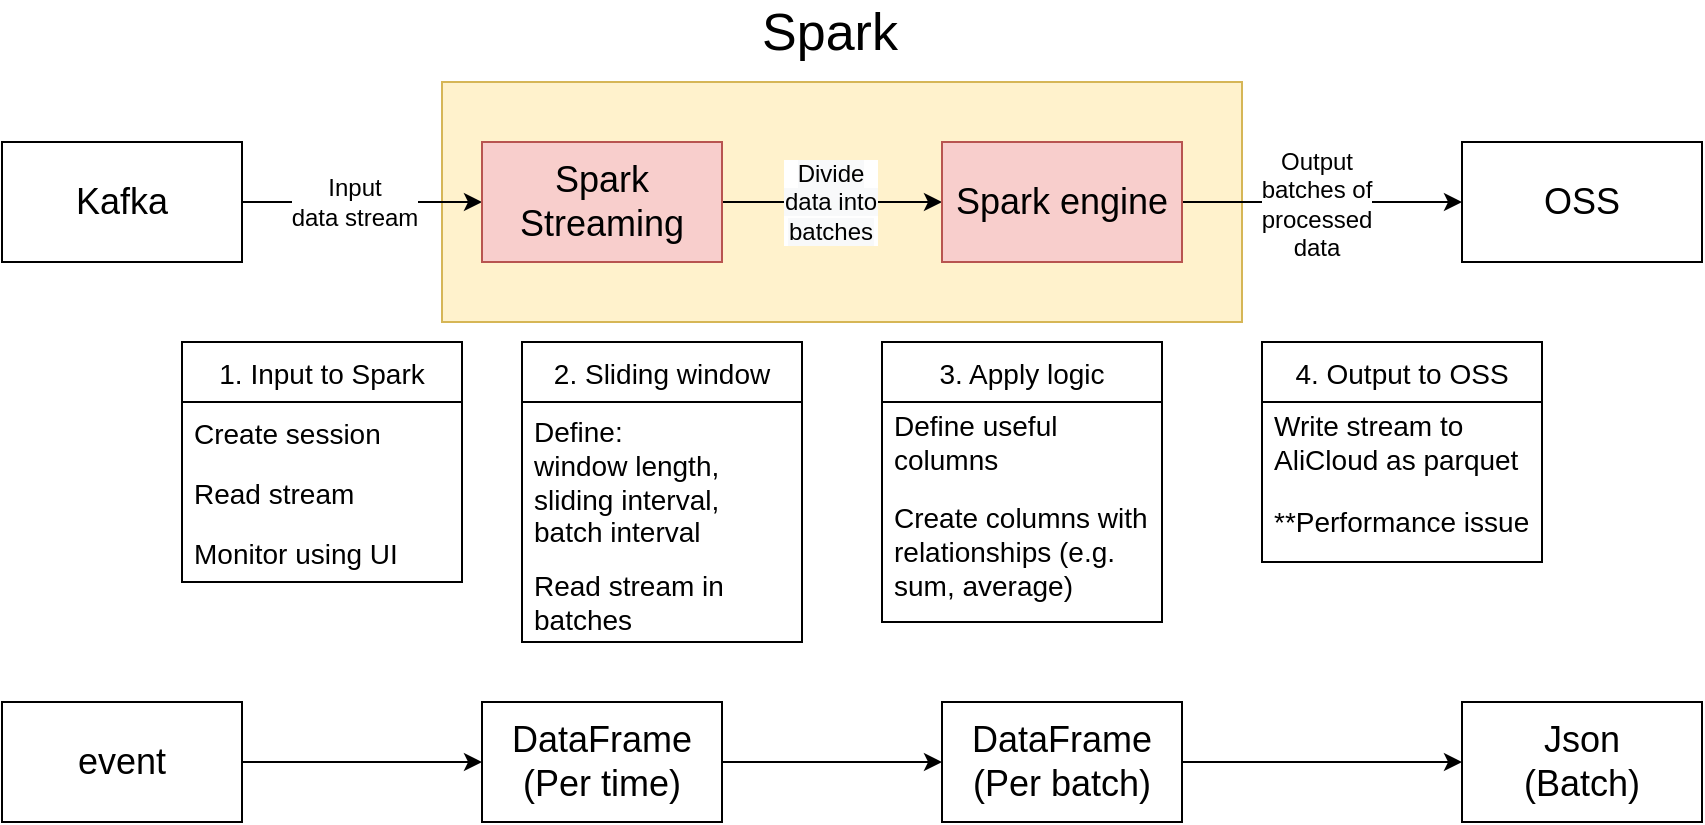 <mxfile version="15.8.9" type="github">
  <diagram id="oD7USScEUBKT-Afy-Ol1" name="Page-1">
    <mxGraphModel dx="1426" dy="1942" grid="1" gridSize="10" guides="1" tooltips="1" connect="1" arrows="1" fold="1" page="1" pageScale="1" pageWidth="827" pageHeight="1169" math="0" shadow="0">
      <root>
        <mxCell id="0" />
        <mxCell id="1" parent="0" />
        <mxCell id="8uS4dwk1S0mfI39mXYLx-16" value="" style="rounded=0;whiteSpace=wrap;html=1;fontSize=12;fillColor=#fff2cc;strokeColor=#d6b656;" vertex="1" parent="1">
          <mxGeometry x="250" width="400" height="120" as="geometry" />
        </mxCell>
        <mxCell id="8uS4dwk1S0mfI39mXYLx-5" style="edgeStyle=orthogonalEdgeStyle;rounded=0;orthogonalLoop=1;jettySize=auto;html=1;entryX=0;entryY=0.5;entryDx=0;entryDy=0;fontSize=18;exitX=1;exitY=0.5;exitDx=0;exitDy=0;" edge="1" parent="1" source="8uS4dwk1S0mfI39mXYLx-7" target="8uS4dwk1S0mfI39mXYLx-4">
          <mxGeometry relative="1" as="geometry">
            <mxPoint x="690" y="60" as="sourcePoint" />
          </mxGeometry>
        </mxCell>
        <mxCell id="8uS4dwk1S0mfI39mXYLx-14" value="Output&lt;br&gt;batches of&lt;br&gt;processed&lt;br&gt;data" style="edgeLabel;html=1;align=center;verticalAlign=middle;resizable=0;points=[];fontSize=12;" vertex="1" connectable="0" parent="8uS4dwk1S0mfI39mXYLx-5">
          <mxGeometry x="-0.043" y="-1" relative="1" as="geometry">
            <mxPoint as="offset" />
          </mxGeometry>
        </mxCell>
        <mxCell id="8uS4dwk1S0mfI39mXYLx-3" style="edgeStyle=orthogonalEdgeStyle;rounded=0;orthogonalLoop=1;jettySize=auto;html=1;fontSize=18;entryX=0;entryY=0.5;entryDx=0;entryDy=0;" edge="1" parent="1" source="8uS4dwk1S0mfI39mXYLx-2" target="8uS4dwk1S0mfI39mXYLx-6">
          <mxGeometry relative="1" as="geometry">
            <mxPoint x="230" y="60" as="targetPoint" />
          </mxGeometry>
        </mxCell>
        <mxCell id="8uS4dwk1S0mfI39mXYLx-12" value="Input&lt;br&gt;data stream" style="edgeLabel;html=1;align=center;verticalAlign=middle;resizable=0;points=[];fontSize=12;" vertex="1" connectable="0" parent="8uS4dwk1S0mfI39mXYLx-3">
          <mxGeometry x="-0.071" relative="1" as="geometry">
            <mxPoint as="offset" />
          </mxGeometry>
        </mxCell>
        <mxCell id="8uS4dwk1S0mfI39mXYLx-2" value="&lt;font style=&quot;font-size: 18px&quot;&gt;Kafka&lt;/font&gt;" style="rounded=0;whiteSpace=wrap;html=1;" vertex="1" parent="1">
          <mxGeometry x="30" y="30" width="120" height="60" as="geometry" />
        </mxCell>
        <mxCell id="8uS4dwk1S0mfI39mXYLx-4" value="OSS" style="rounded=0;whiteSpace=wrap;html=1;fontSize=18;" vertex="1" parent="1">
          <mxGeometry x="760" y="30" width="120" height="60" as="geometry" />
        </mxCell>
        <mxCell id="8uS4dwk1S0mfI39mXYLx-8" style="edgeStyle=orthogonalEdgeStyle;rounded=0;orthogonalLoop=1;jettySize=auto;html=1;exitX=1;exitY=0.5;exitDx=0;exitDy=0;entryX=0;entryY=0.5;entryDx=0;entryDy=0;fontSize=18;" edge="1" parent="1" source="8uS4dwk1S0mfI39mXYLx-6" target="8uS4dwk1S0mfI39mXYLx-7">
          <mxGeometry relative="1" as="geometry" />
        </mxCell>
        <mxCell id="8uS4dwk1S0mfI39mXYLx-15" value="&lt;span style=&quot;background-color: rgb(248 , 249 , 250)&quot;&gt;Divide&lt;/span&gt;&lt;br style=&quot;background-color: rgb(248 , 249 , 250)&quot;&gt;&lt;span style=&quot;background-color: rgb(248 , 249 , 250)&quot;&gt;data into&lt;/span&gt;&lt;br style=&quot;background-color: rgb(248 , 249 , 250)&quot;&gt;&lt;span style=&quot;background-color: rgb(248 , 249 , 250)&quot;&gt;batches&lt;/span&gt;" style="edgeLabel;html=1;align=center;verticalAlign=middle;resizable=0;points=[];fontSize=12;" vertex="1" connectable="0" parent="8uS4dwk1S0mfI39mXYLx-8">
          <mxGeometry x="-0.029" relative="1" as="geometry">
            <mxPoint as="offset" />
          </mxGeometry>
        </mxCell>
        <mxCell id="8uS4dwk1S0mfI39mXYLx-6" value="Spark Streaming" style="rounded=0;whiteSpace=wrap;html=1;fontSize=18;fillColor=#f8cecc;strokeColor=#b85450;" vertex="1" parent="1">
          <mxGeometry x="270" y="30" width="120" height="60" as="geometry" />
        </mxCell>
        <mxCell id="8uS4dwk1S0mfI39mXYLx-7" value="Spark engine" style="rounded=0;whiteSpace=wrap;html=1;fontSize=18;fillColor=#f8cecc;strokeColor=#b85450;" vertex="1" parent="1">
          <mxGeometry x="500" y="30" width="120" height="60" as="geometry" />
        </mxCell>
        <mxCell id="8uS4dwk1S0mfI39mXYLx-17" value="Spark" style="text;html=1;strokeColor=none;fillColor=none;align=center;verticalAlign=middle;whiteSpace=wrap;rounded=0;fontSize=26;" vertex="1" parent="1">
          <mxGeometry x="414" y="-40" width="60" height="30" as="geometry" />
        </mxCell>
        <mxCell id="8uS4dwk1S0mfI39mXYLx-20" style="edgeStyle=orthogonalEdgeStyle;rounded=0;orthogonalLoop=1;jettySize=auto;html=1;exitX=1;exitY=0.5;exitDx=0;exitDy=0;entryX=0;entryY=0.5;entryDx=0;entryDy=0;fontSize=18;" edge="1" parent="1" source="8uS4dwk1S0mfI39mXYLx-19">
          <mxGeometry relative="1" as="geometry">
            <mxPoint x="270" y="340" as="targetPoint" />
          </mxGeometry>
        </mxCell>
        <mxCell id="8uS4dwk1S0mfI39mXYLx-19" value="event" style="rounded=0;whiteSpace=wrap;html=1;fontSize=18;" vertex="1" parent="1">
          <mxGeometry x="30" y="310" width="120" height="60" as="geometry" />
        </mxCell>
        <mxCell id="8uS4dwk1S0mfI39mXYLx-25" style="edgeStyle=orthogonalEdgeStyle;rounded=0;orthogonalLoop=1;jettySize=auto;html=1;exitX=1;exitY=0.5;exitDx=0;exitDy=0;entryX=0;entryY=0.5;entryDx=0;entryDy=0;fontSize=18;" edge="1" parent="1" source="8uS4dwk1S0mfI39mXYLx-21" target="8uS4dwk1S0mfI39mXYLx-24">
          <mxGeometry relative="1" as="geometry" />
        </mxCell>
        <mxCell id="8uS4dwk1S0mfI39mXYLx-21" value="DataFrame&lt;br&gt;(Per batch)" style="rounded=0;whiteSpace=wrap;html=1;fontSize=18;" vertex="1" parent="1">
          <mxGeometry x="500" y="310" width="120" height="60" as="geometry" />
        </mxCell>
        <mxCell id="8uS4dwk1S0mfI39mXYLx-23" style="edgeStyle=orthogonalEdgeStyle;rounded=0;orthogonalLoop=1;jettySize=auto;html=1;exitX=1;exitY=0.5;exitDx=0;exitDy=0;entryX=0;entryY=0.5;entryDx=0;entryDy=0;fontSize=18;" edge="1" parent="1" source="8uS4dwk1S0mfI39mXYLx-22" target="8uS4dwk1S0mfI39mXYLx-21">
          <mxGeometry relative="1" as="geometry" />
        </mxCell>
        <mxCell id="8uS4dwk1S0mfI39mXYLx-22" value="DataFrame&lt;br&gt;(Per time)" style="rounded=0;whiteSpace=wrap;html=1;fontSize=18;" vertex="1" parent="1">
          <mxGeometry x="270" y="310" width="120" height="60" as="geometry" />
        </mxCell>
        <mxCell id="8uS4dwk1S0mfI39mXYLx-24" value="Json&lt;br&gt;(Batch)" style="rounded=0;whiteSpace=wrap;html=1;fontSize=18;" vertex="1" parent="1">
          <mxGeometry x="760" y="310" width="120" height="60" as="geometry" />
        </mxCell>
        <mxCell id="8uS4dwk1S0mfI39mXYLx-26" value="1. Input to Spark" style="swimlane;fontStyle=0;childLayout=stackLayout;horizontal=1;startSize=30;horizontalStack=0;resizeParent=1;resizeParentMax=0;resizeLast=0;collapsible=1;marginBottom=0;fontSize=14;" vertex="1" parent="1">
          <mxGeometry x="120" y="130" width="140" height="120" as="geometry" />
        </mxCell>
        <mxCell id="8uS4dwk1S0mfI39mXYLx-27" value="Create session" style="text;strokeColor=none;fillColor=none;align=left;verticalAlign=middle;spacingLeft=4;spacingRight=4;overflow=hidden;points=[[0,0.5],[1,0.5]];portConstraint=eastwest;rotatable=0;fontSize=14;" vertex="1" parent="8uS4dwk1S0mfI39mXYLx-26">
          <mxGeometry y="30" width="140" height="30" as="geometry" />
        </mxCell>
        <mxCell id="8uS4dwk1S0mfI39mXYLx-28" value="Read stream" style="text;strokeColor=none;fillColor=none;align=left;verticalAlign=middle;spacingLeft=4;spacingRight=4;overflow=hidden;points=[[0,0.5],[1,0.5]];portConstraint=eastwest;rotatable=0;fontSize=14;" vertex="1" parent="8uS4dwk1S0mfI39mXYLx-26">
          <mxGeometry y="60" width="140" height="30" as="geometry" />
        </mxCell>
        <mxCell id="8uS4dwk1S0mfI39mXYLx-41" value="Monitor using UI" style="text;strokeColor=none;fillColor=none;align=left;verticalAlign=middle;spacingLeft=4;spacingRight=4;overflow=hidden;points=[[0,0.5],[1,0.5]];portConstraint=eastwest;rotatable=0;fontSize=14;" vertex="1" parent="8uS4dwk1S0mfI39mXYLx-26">
          <mxGeometry y="90" width="140" height="30" as="geometry" />
        </mxCell>
        <mxCell id="8uS4dwk1S0mfI39mXYLx-30" value="2. Sliding window" style="swimlane;fontStyle=0;childLayout=stackLayout;horizontal=1;startSize=30;horizontalStack=0;resizeParent=1;resizeParentMax=0;resizeLast=0;collapsible=1;marginBottom=0;fontSize=14;" vertex="1" parent="1">
          <mxGeometry x="290" y="130" width="140" height="150" as="geometry" />
        </mxCell>
        <mxCell id="8uS4dwk1S0mfI39mXYLx-31" value="Define:&#xa;window length, sliding interval, batch interval" style="text;strokeColor=none;fillColor=none;align=left;verticalAlign=middle;spacingLeft=4;spacingRight=4;overflow=hidden;points=[[0,0.5],[1,0.5]];portConstraint=eastwest;rotatable=0;fontSize=14;whiteSpace=wrap;" vertex="1" parent="8uS4dwk1S0mfI39mXYLx-30">
          <mxGeometry y="30" width="140" height="80" as="geometry" />
        </mxCell>
        <mxCell id="8uS4dwk1S0mfI39mXYLx-32" value="Read stream in batches" style="text;strokeColor=none;fillColor=none;align=left;verticalAlign=middle;spacingLeft=4;spacingRight=4;overflow=hidden;points=[[0,0.5],[1,0.5]];portConstraint=eastwest;rotatable=0;fontSize=14;whiteSpace=wrap;" vertex="1" parent="8uS4dwk1S0mfI39mXYLx-30">
          <mxGeometry y="110" width="140" height="40" as="geometry" />
        </mxCell>
        <mxCell id="8uS4dwk1S0mfI39mXYLx-33" value="3. Apply logic" style="swimlane;fontStyle=0;childLayout=stackLayout;horizontal=1;startSize=30;horizontalStack=0;resizeParent=1;resizeParentMax=0;resizeLast=0;collapsible=1;marginBottom=0;fontSize=14;" vertex="1" parent="1">
          <mxGeometry x="470" y="130" width="140" height="140" as="geometry" />
        </mxCell>
        <mxCell id="8uS4dwk1S0mfI39mXYLx-34" value="Define useful columns" style="text;strokeColor=none;fillColor=none;align=left;verticalAlign=middle;spacingLeft=4;spacingRight=4;overflow=hidden;points=[[0,0.5],[1,0.5]];portConstraint=eastwest;rotatable=0;fontSize=14;whiteSpace=wrap;" vertex="1" parent="8uS4dwk1S0mfI39mXYLx-33">
          <mxGeometry y="30" width="140" height="40" as="geometry" />
        </mxCell>
        <mxCell id="8uS4dwk1S0mfI39mXYLx-35" value="Create columns with relationships (e.g. sum, average)" style="text;strokeColor=none;fillColor=none;align=left;verticalAlign=middle;spacingLeft=4;spacingRight=4;overflow=hidden;points=[[0,0.5],[1,0.5]];portConstraint=eastwest;rotatable=0;fontSize=14;whiteSpace=wrap;" vertex="1" parent="8uS4dwk1S0mfI39mXYLx-33">
          <mxGeometry y="70" width="140" height="70" as="geometry" />
        </mxCell>
        <mxCell id="8uS4dwk1S0mfI39mXYLx-37" value="4. Output to OSS" style="swimlane;fontStyle=0;childLayout=stackLayout;horizontal=1;startSize=30;horizontalStack=0;resizeParent=1;resizeParentMax=0;resizeLast=0;collapsible=1;marginBottom=0;fontSize=14;" vertex="1" parent="1">
          <mxGeometry x="660" y="130" width="140" height="110" as="geometry" />
        </mxCell>
        <mxCell id="8uS4dwk1S0mfI39mXYLx-38" value="Write stream to AliCloud as parquet " style="text;strokeColor=none;fillColor=none;align=left;verticalAlign=middle;spacingLeft=4;spacingRight=4;overflow=hidden;points=[[0,0.5],[1,0.5]];portConstraint=eastwest;rotatable=0;fontSize=14;whiteSpace=wrap;" vertex="1" parent="8uS4dwk1S0mfI39mXYLx-37">
          <mxGeometry y="30" width="140" height="40" as="geometry" />
        </mxCell>
        <mxCell id="8uS4dwk1S0mfI39mXYLx-40" value="**Performance issue" style="text;strokeColor=none;fillColor=none;align=left;verticalAlign=middle;spacingLeft=4;spacingRight=4;overflow=hidden;points=[[0,0.5],[1,0.5]];portConstraint=eastwest;rotatable=0;fontSize=14;whiteSpace=wrap;" vertex="1" parent="8uS4dwk1S0mfI39mXYLx-37">
          <mxGeometry y="70" width="140" height="40" as="geometry" />
        </mxCell>
      </root>
    </mxGraphModel>
  </diagram>
</mxfile>
